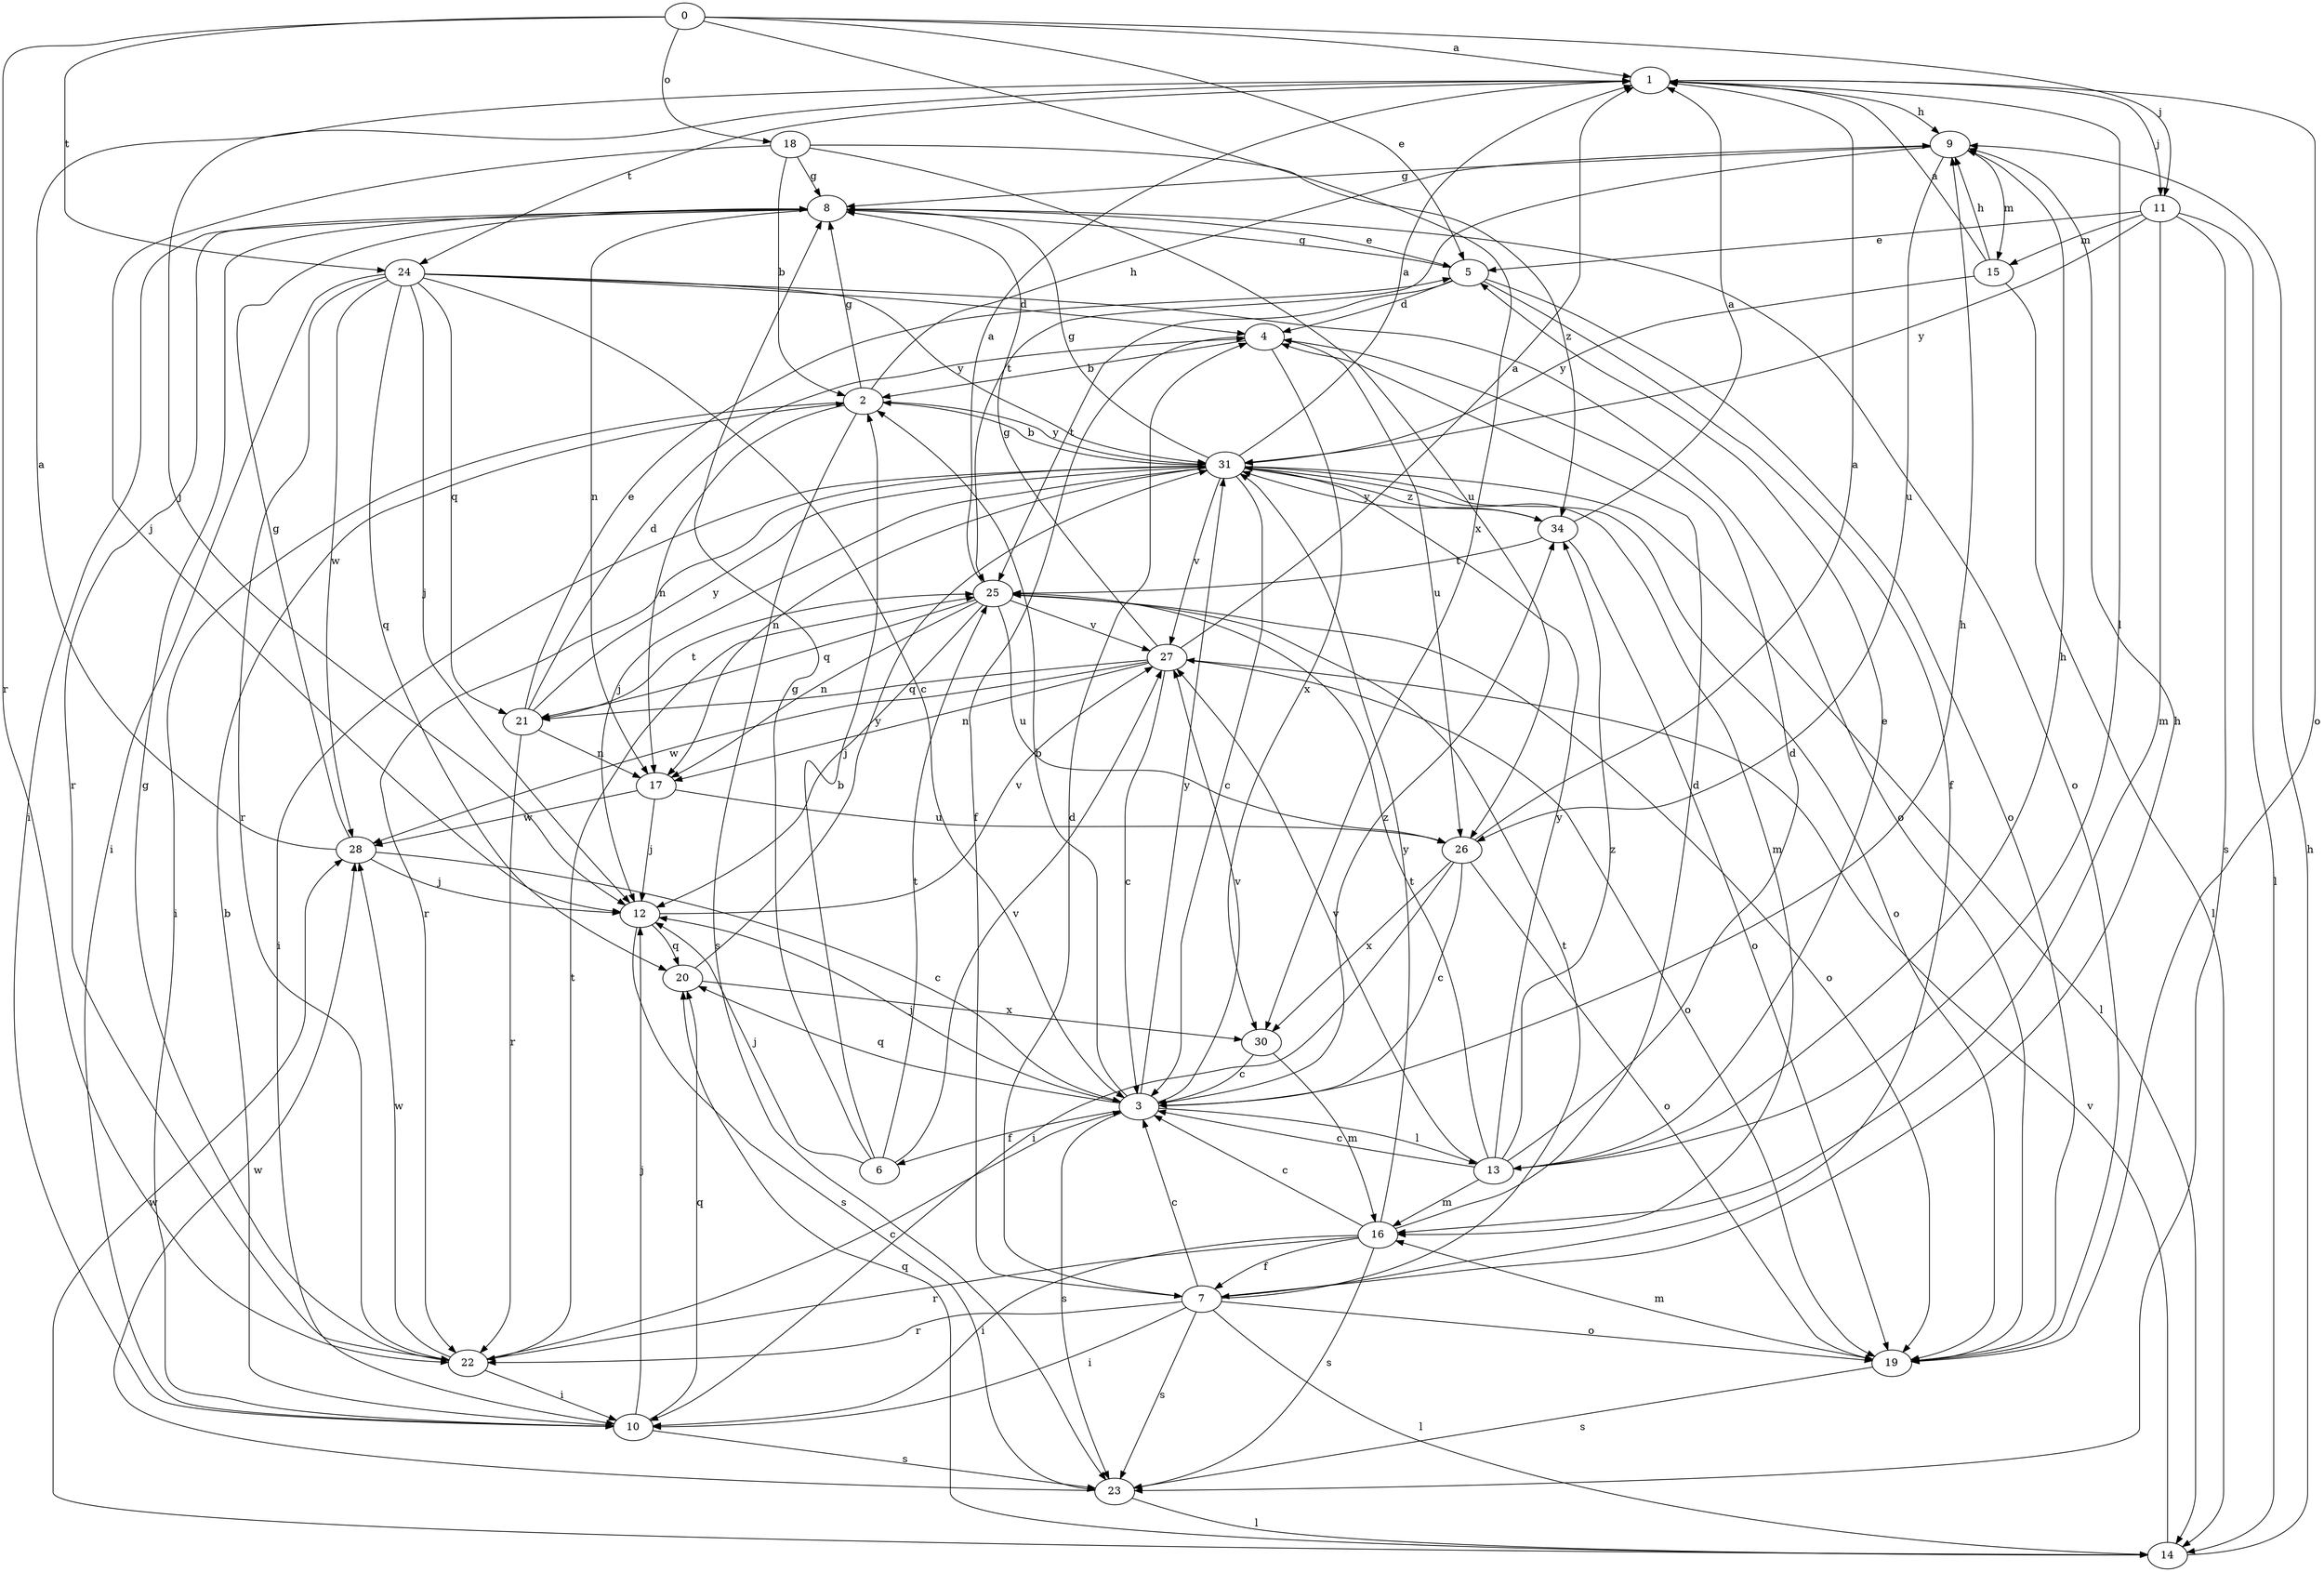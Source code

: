 strict digraph  {
0;
1;
2;
3;
4;
5;
6;
7;
8;
9;
10;
11;
12;
13;
14;
15;
16;
17;
18;
19;
20;
21;
22;
23;
24;
25;
26;
27;
28;
30;
31;
34;
0 -> 1  [label=a];
0 -> 5  [label=e];
0 -> 11  [label=j];
0 -> 18  [label=o];
0 -> 22  [label=r];
0 -> 24  [label=t];
0 -> 30  [label=x];
1 -> 9  [label=h];
1 -> 11  [label=j];
1 -> 12  [label=j];
1 -> 13  [label=l];
1 -> 19  [label=o];
1 -> 24  [label=t];
2 -> 8  [label=g];
2 -> 9  [label=h];
2 -> 10  [label=i];
2 -> 17  [label=n];
2 -> 23  [label=s];
2 -> 31  [label=y];
3 -> 2  [label=b];
3 -> 6  [label=f];
3 -> 9  [label=h];
3 -> 12  [label=j];
3 -> 13  [label=l];
3 -> 20  [label=q];
3 -> 23  [label=s];
3 -> 27  [label=v];
3 -> 31  [label=y];
3 -> 34  [label=z];
4 -> 2  [label=b];
4 -> 7  [label=f];
4 -> 26  [label=u];
4 -> 30  [label=x];
5 -> 4  [label=d];
5 -> 7  [label=f];
5 -> 8  [label=g];
5 -> 19  [label=o];
5 -> 25  [label=t];
6 -> 2  [label=b];
6 -> 8  [label=g];
6 -> 12  [label=j];
6 -> 25  [label=t];
6 -> 27  [label=v];
7 -> 3  [label=c];
7 -> 4  [label=d];
7 -> 9  [label=h];
7 -> 10  [label=i];
7 -> 14  [label=l];
7 -> 19  [label=o];
7 -> 22  [label=r];
7 -> 23  [label=s];
7 -> 25  [label=t];
8 -> 5  [label=e];
8 -> 10  [label=i];
8 -> 17  [label=n];
8 -> 19  [label=o];
8 -> 22  [label=r];
9 -> 8  [label=g];
9 -> 15  [label=m];
9 -> 25  [label=t];
9 -> 26  [label=u];
10 -> 2  [label=b];
10 -> 12  [label=j];
10 -> 20  [label=q];
10 -> 23  [label=s];
11 -> 5  [label=e];
11 -> 14  [label=l];
11 -> 15  [label=m];
11 -> 16  [label=m];
11 -> 23  [label=s];
11 -> 31  [label=y];
12 -> 20  [label=q];
12 -> 23  [label=s];
12 -> 27  [label=v];
13 -> 3  [label=c];
13 -> 4  [label=d];
13 -> 5  [label=e];
13 -> 9  [label=h];
13 -> 16  [label=m];
13 -> 25  [label=t];
13 -> 27  [label=v];
13 -> 31  [label=y];
13 -> 34  [label=z];
14 -> 9  [label=h];
14 -> 20  [label=q];
14 -> 27  [label=v];
14 -> 28  [label=w];
15 -> 1  [label=a];
15 -> 9  [label=h];
15 -> 14  [label=l];
15 -> 31  [label=y];
16 -> 3  [label=c];
16 -> 4  [label=d];
16 -> 7  [label=f];
16 -> 10  [label=i];
16 -> 22  [label=r];
16 -> 23  [label=s];
16 -> 31  [label=y];
17 -> 12  [label=j];
17 -> 26  [label=u];
17 -> 28  [label=w];
18 -> 2  [label=b];
18 -> 8  [label=g];
18 -> 12  [label=j];
18 -> 26  [label=u];
18 -> 34  [label=z];
19 -> 16  [label=m];
19 -> 23  [label=s];
20 -> 30  [label=x];
20 -> 31  [label=y];
21 -> 4  [label=d];
21 -> 5  [label=e];
21 -> 17  [label=n];
21 -> 22  [label=r];
21 -> 25  [label=t];
21 -> 31  [label=y];
22 -> 3  [label=c];
22 -> 8  [label=g];
22 -> 10  [label=i];
22 -> 25  [label=t];
22 -> 28  [label=w];
23 -> 14  [label=l];
23 -> 28  [label=w];
24 -> 3  [label=c];
24 -> 4  [label=d];
24 -> 10  [label=i];
24 -> 12  [label=j];
24 -> 19  [label=o];
24 -> 20  [label=q];
24 -> 21  [label=q];
24 -> 22  [label=r];
24 -> 28  [label=w];
24 -> 31  [label=y];
25 -> 1  [label=a];
25 -> 12  [label=j];
25 -> 17  [label=n];
25 -> 19  [label=o];
25 -> 21  [label=q];
25 -> 26  [label=u];
25 -> 27  [label=v];
26 -> 1  [label=a];
26 -> 3  [label=c];
26 -> 10  [label=i];
26 -> 19  [label=o];
26 -> 30  [label=x];
27 -> 1  [label=a];
27 -> 3  [label=c];
27 -> 8  [label=g];
27 -> 17  [label=n];
27 -> 19  [label=o];
27 -> 21  [label=q];
27 -> 28  [label=w];
28 -> 1  [label=a];
28 -> 3  [label=c];
28 -> 8  [label=g];
28 -> 12  [label=j];
30 -> 3  [label=c];
30 -> 16  [label=m];
31 -> 1  [label=a];
31 -> 2  [label=b];
31 -> 3  [label=c];
31 -> 8  [label=g];
31 -> 10  [label=i];
31 -> 12  [label=j];
31 -> 14  [label=l];
31 -> 16  [label=m];
31 -> 17  [label=n];
31 -> 19  [label=o];
31 -> 22  [label=r];
31 -> 27  [label=v];
31 -> 34  [label=z];
34 -> 1  [label=a];
34 -> 19  [label=o];
34 -> 25  [label=t];
34 -> 31  [label=y];
}
